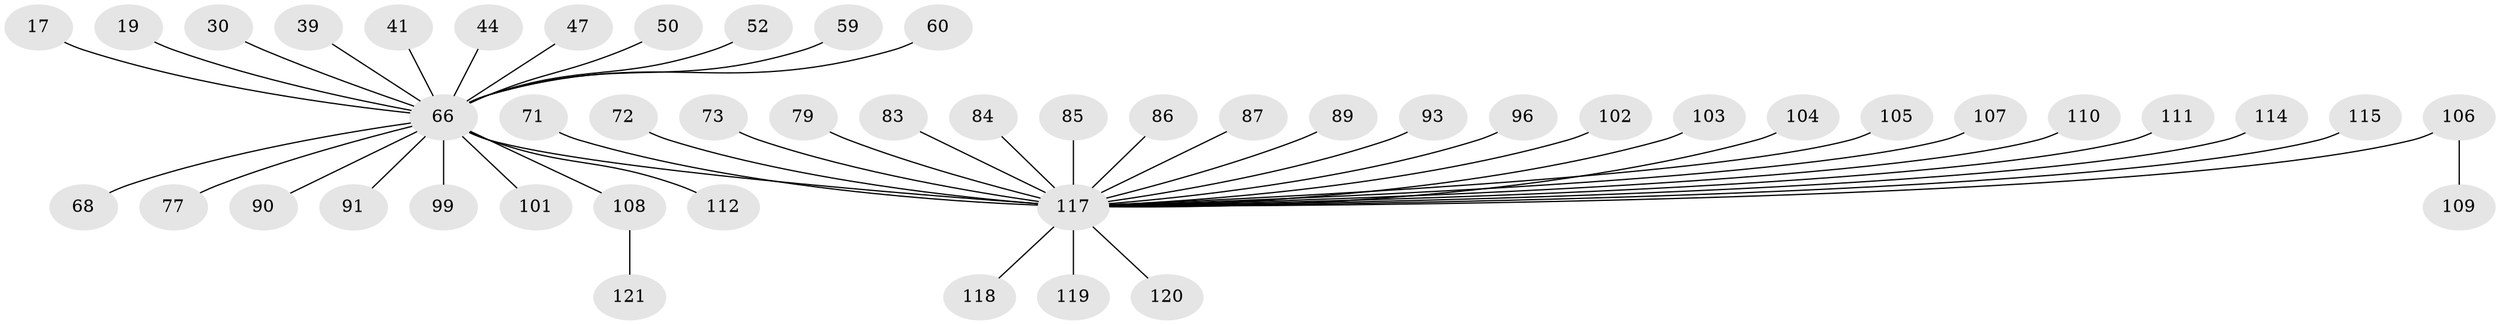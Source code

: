 // original degree distribution, {8: 0.024793388429752067, 14: 0.008264462809917356, 12: 0.008264462809917356, 1: 0.6198347107438017, 7: 0.01652892561983471, 3: 0.09090909090909091, 9: 0.008264462809917356, 5: 0.008264462809917356, 10: 0.01652892561983471, 2: 0.15702479338842976, 6: 0.008264462809917356, 4: 0.03305785123966942}
// Generated by graph-tools (version 1.1) at 2025/51/03/04/25 21:51:51]
// undirected, 48 vertices, 47 edges
graph export_dot {
graph [start="1"]
  node [color=gray90,style=filled];
  17;
  19;
  30;
  39;
  41;
  44;
  47;
  50;
  52;
  59;
  60;
  66 [super="+57+16+33"];
  68;
  71 [super="+35"];
  72;
  73;
  77 [super="+61"];
  79;
  83;
  84;
  85;
  86;
  87;
  89;
  90 [super="+26"];
  91 [super="+37"];
  93 [super="+81"];
  96 [super="+31"];
  99;
  101;
  102;
  103 [super="+75"];
  104;
  105 [super="+34"];
  106 [super="+74+92+97+100"];
  107;
  108 [super="+62+65"];
  109;
  110;
  111 [super="+18"];
  112;
  114 [super="+36+69"];
  115;
  117 [super="+11+116+4+14+56+58+64+98+55+63"];
  118;
  119;
  120 [super="+78+113"];
  121;
  17 -- 66;
  19 -- 66 [weight=2];
  30 -- 66;
  39 -- 66;
  41 -- 66;
  44 -- 66;
  47 -- 66;
  50 -- 66;
  52 -- 66;
  59 -- 66;
  60 -- 66;
  66 -- 101;
  66 -- 112;
  66 -- 68;
  66 -- 99;
  66 -- 108 [weight=2];
  66 -- 117 [weight=10];
  66 -- 90;
  66 -- 91;
  66 -- 77;
  71 -- 117;
  72 -- 117;
  73 -- 117;
  79 -- 117;
  83 -- 117;
  84 -- 117;
  85 -- 117;
  86 -- 117;
  87 -- 117;
  89 -- 117;
  93 -- 117;
  96 -- 117;
  102 -- 117;
  103 -- 117;
  104 -- 117;
  105 -- 117;
  106 -- 117 [weight=2];
  106 -- 109;
  107 -- 117;
  108 -- 121;
  110 -- 117;
  111 -- 117;
  114 -- 117;
  115 -- 117;
  117 -- 119;
  117 -- 120;
  117 -- 118;
}
